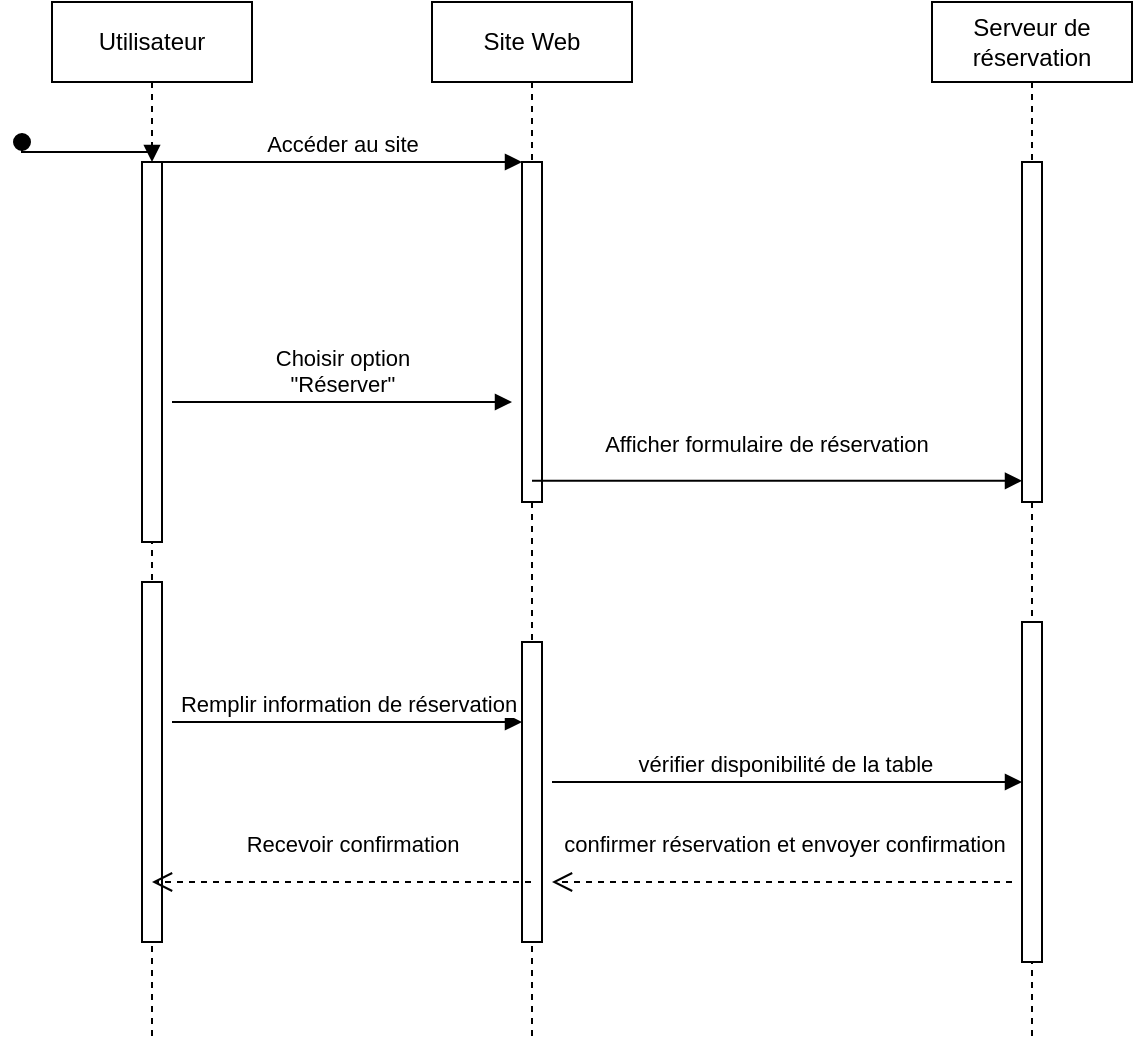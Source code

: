 <mxfile version="24.2.2" type="google">
  <diagram name="Page-1" id="2YBvvXClWsGukQMizWep">
    <mxGraphModel grid="1" page="1" gridSize="10" guides="1" tooltips="1" connect="1" arrows="1" fold="1" pageScale="1" pageWidth="850" pageHeight="1100" math="0" shadow="0">
      <root>
        <mxCell id="0" />
        <mxCell id="1" parent="0" />
        <mxCell id="aM9ryv3xv72pqoxQDRHE-1" value="Utilisateur" style="shape=umlLifeline;perimeter=lifelinePerimeter;whiteSpace=wrap;html=1;container=0;dropTarget=0;collapsible=0;recursiveResize=0;outlineConnect=0;portConstraint=eastwest;newEdgeStyle={&quot;edgeStyle&quot;:&quot;elbowEdgeStyle&quot;,&quot;elbow&quot;:&quot;vertical&quot;,&quot;curved&quot;:0,&quot;rounded&quot;:0};" vertex="1" parent="1">
          <mxGeometry x="40" y="40" width="100" height="520" as="geometry" />
        </mxCell>
        <mxCell id="aM9ryv3xv72pqoxQDRHE-2" value="" style="html=1;points=[];perimeter=orthogonalPerimeter;outlineConnect=0;targetShapes=umlLifeline;portConstraint=eastwest;newEdgeStyle={&quot;edgeStyle&quot;:&quot;elbowEdgeStyle&quot;,&quot;elbow&quot;:&quot;vertical&quot;,&quot;curved&quot;:0,&quot;rounded&quot;:0};" vertex="1" parent="aM9ryv3xv72pqoxQDRHE-1">
          <mxGeometry x="45" y="80" width="10" height="190" as="geometry" />
        </mxCell>
        <mxCell id="aM9ryv3xv72pqoxQDRHE-3" value="" style="html=1;verticalAlign=bottom;startArrow=oval;endArrow=block;startSize=8;edgeStyle=elbowEdgeStyle;elbow=vertical;curved=0;rounded=0;" edge="1" parent="aM9ryv3xv72pqoxQDRHE-1" target="aM9ryv3xv72pqoxQDRHE-2">
          <mxGeometry relative="1" as="geometry">
            <mxPoint x="-15" y="70" as="sourcePoint" />
          </mxGeometry>
        </mxCell>
        <mxCell id="8Kxk1rxBcaH5mFvq1lXC-5" value="" style="html=1;points=[];perimeter=orthogonalPerimeter;outlineConnect=0;targetShapes=umlLifeline;portConstraint=eastwest;newEdgeStyle={&quot;edgeStyle&quot;:&quot;elbowEdgeStyle&quot;,&quot;elbow&quot;:&quot;vertical&quot;,&quot;curved&quot;:0,&quot;rounded&quot;:0};" vertex="1" parent="aM9ryv3xv72pqoxQDRHE-1">
          <mxGeometry x="45" y="290" width="10" height="180" as="geometry" />
        </mxCell>
        <mxCell id="aM9ryv3xv72pqoxQDRHE-5" value="Site Web" style="shape=umlLifeline;perimeter=lifelinePerimeter;whiteSpace=wrap;html=1;container=0;dropTarget=0;collapsible=0;recursiveResize=0;outlineConnect=0;portConstraint=eastwest;newEdgeStyle={&quot;edgeStyle&quot;:&quot;elbowEdgeStyle&quot;,&quot;elbow&quot;:&quot;vertical&quot;,&quot;curved&quot;:0,&quot;rounded&quot;:0};" vertex="1" parent="1">
          <mxGeometry x="230" y="40" width="100" height="520" as="geometry" />
        </mxCell>
        <mxCell id="aM9ryv3xv72pqoxQDRHE-6" value="" style="html=1;points=[];perimeter=orthogonalPerimeter;outlineConnect=0;targetShapes=umlLifeline;portConstraint=eastwest;newEdgeStyle={&quot;edgeStyle&quot;:&quot;elbowEdgeStyle&quot;,&quot;elbow&quot;:&quot;vertical&quot;,&quot;curved&quot;:0,&quot;rounded&quot;:0};" vertex="1" parent="aM9ryv3xv72pqoxQDRHE-5">
          <mxGeometry x="45" y="80" width="10" height="170" as="geometry" />
        </mxCell>
        <mxCell id="8Kxk1rxBcaH5mFvq1lXC-11" value="" style="html=1;points=[];perimeter=orthogonalPerimeter;outlineConnect=0;targetShapes=umlLifeline;portConstraint=eastwest;newEdgeStyle={&quot;edgeStyle&quot;:&quot;elbowEdgeStyle&quot;,&quot;elbow&quot;:&quot;vertical&quot;,&quot;curved&quot;:0,&quot;rounded&quot;:0};" vertex="1" parent="aM9ryv3xv72pqoxQDRHE-5">
          <mxGeometry x="45" y="320" width="10" height="150" as="geometry" />
        </mxCell>
        <mxCell id="aM9ryv3xv72pqoxQDRHE-7" value="Accéder au site" style="html=1;verticalAlign=bottom;endArrow=block;edgeStyle=elbowEdgeStyle;elbow=vertical;curved=0;rounded=0;" edge="1" parent="1" source="aM9ryv3xv72pqoxQDRHE-2" target="aM9ryv3xv72pqoxQDRHE-6">
          <mxGeometry relative="1" as="geometry">
            <mxPoint x="195" y="130" as="sourcePoint" />
            <Array as="points">
              <mxPoint x="180" y="120" />
            </Array>
          </mxGeometry>
        </mxCell>
        <mxCell id="8Kxk1rxBcaH5mFvq1lXC-1" value="Serveur de réservation" style="shape=umlLifeline;perimeter=lifelinePerimeter;whiteSpace=wrap;html=1;container=0;dropTarget=0;collapsible=0;recursiveResize=0;outlineConnect=0;portConstraint=eastwest;newEdgeStyle={&quot;edgeStyle&quot;:&quot;elbowEdgeStyle&quot;,&quot;elbow&quot;:&quot;vertical&quot;,&quot;curved&quot;:0,&quot;rounded&quot;:0};" vertex="1" parent="1">
          <mxGeometry x="480" y="40" width="100" height="520" as="geometry" />
        </mxCell>
        <mxCell id="8Kxk1rxBcaH5mFvq1lXC-2" value="" style="html=1;points=[];perimeter=orthogonalPerimeter;outlineConnect=0;targetShapes=umlLifeline;portConstraint=eastwest;newEdgeStyle={&quot;edgeStyle&quot;:&quot;elbowEdgeStyle&quot;,&quot;elbow&quot;:&quot;vertical&quot;,&quot;curved&quot;:0,&quot;rounded&quot;:0};" vertex="1" parent="8Kxk1rxBcaH5mFvq1lXC-1">
          <mxGeometry x="45" y="80" width="10" height="170" as="geometry" />
        </mxCell>
        <mxCell id="8Kxk1rxBcaH5mFvq1lXC-12" value="" style="html=1;points=[];perimeter=orthogonalPerimeter;outlineConnect=0;targetShapes=umlLifeline;portConstraint=eastwest;newEdgeStyle={&quot;edgeStyle&quot;:&quot;elbowEdgeStyle&quot;,&quot;elbow&quot;:&quot;vertical&quot;,&quot;curved&quot;:0,&quot;rounded&quot;:0};" vertex="1" parent="8Kxk1rxBcaH5mFvq1lXC-1">
          <mxGeometry x="45" y="310" width="10" height="170" as="geometry" />
        </mxCell>
        <mxCell id="8Kxk1rxBcaH5mFvq1lXC-3" value="Choisir option&lt;div&gt;&quot;Réserver&quot;&lt;/div&gt;" style="html=1;verticalAlign=bottom;endArrow=block;edgeStyle=elbowEdgeStyle;elbow=vertical;curved=0;rounded=0;" edge="1" parent="1">
          <mxGeometry relative="1" as="geometry">
            <mxPoint x="100" y="240" as="sourcePoint" />
            <Array as="points">
              <mxPoint x="185" y="240" />
            </Array>
            <mxPoint x="270" y="240" as="targetPoint" />
          </mxGeometry>
        </mxCell>
        <mxCell id="8Kxk1rxBcaH5mFvq1lXC-4" value="Afficher formulaire de réservation" style="html=1;verticalAlign=bottom;endArrow=block;edgeStyle=elbowEdgeStyle;elbow=vertical;curved=0;rounded=0;" edge="1" parent="1" target="8Kxk1rxBcaH5mFvq1lXC-2">
          <mxGeometry x="-0.048" y="9" relative="1" as="geometry">
            <mxPoint x="280" y="279.38" as="sourcePoint" />
            <Array as="points">
              <mxPoint x="365" y="279.38" />
            </Array>
            <mxPoint x="450" y="279.38" as="targetPoint" />
            <mxPoint as="offset" />
          </mxGeometry>
        </mxCell>
        <mxCell id="8Kxk1rxBcaH5mFvq1lXC-6" value="Remplir information de réservation" style="html=1;verticalAlign=bottom;endArrow=block;edgeStyle=elbowEdgeStyle;elbow=vertical;curved=0;rounded=0;" edge="1" parent="1" target="8Kxk1rxBcaH5mFvq1lXC-11">
          <mxGeometry relative="1" as="geometry">
            <mxPoint x="100" y="400" as="sourcePoint" />
            <Array as="points">
              <mxPoint x="185" y="400" />
            </Array>
            <mxPoint x="270" y="400" as="targetPoint" />
          </mxGeometry>
        </mxCell>
        <mxCell id="8Kxk1rxBcaH5mFvq1lXC-13" value="vérifier disponibilité de la table&amp;nbsp;" style="html=1;verticalAlign=bottom;endArrow=block;edgeStyle=elbowEdgeStyle;elbow=vertical;curved=0;rounded=0;" edge="1" parent="1" target="8Kxk1rxBcaH5mFvq1lXC-12">
          <mxGeometry relative="1" as="geometry">
            <mxPoint x="290" y="430" as="sourcePoint" />
            <Array as="points">
              <mxPoint x="375" y="430" />
            </Array>
            <mxPoint x="465" y="430" as="targetPoint" />
          </mxGeometry>
        </mxCell>
        <mxCell id="8Kxk1rxBcaH5mFvq1lXC-21" value="confirmer réservation et envoyer confirmation" style="html=1;verticalAlign=bottom;endArrow=open;dashed=1;endSize=8;edgeStyle=elbowEdgeStyle;elbow=horizontal;curved=0;rounded=0;" edge="1" parent="1">
          <mxGeometry x="-0.002" y="-10" relative="1" as="geometry">
            <mxPoint x="290" y="480" as="targetPoint" />
            <Array as="points">
              <mxPoint x="395" y="480" />
            </Array>
            <mxPoint x="520" y="480" as="sourcePoint" />
            <mxPoint x="1" as="offset" />
          </mxGeometry>
        </mxCell>
        <mxCell id="8Kxk1rxBcaH5mFvq1lXC-23" value="Recevoir confirmation" style="html=1;verticalAlign=bottom;endArrow=open;dashed=1;endSize=8;edgeStyle=elbowEdgeStyle;elbow=horizontal;curved=0;rounded=0;" edge="1" parent="1">
          <mxGeometry x="-0.055" y="-10" relative="1" as="geometry">
            <mxPoint x="90" y="480" as="targetPoint" />
            <Array as="points">
              <mxPoint x="230" y="470" />
              <mxPoint x="195" y="480" />
            </Array>
            <mxPoint x="279.5" y="480" as="sourcePoint" />
            <mxPoint as="offset" />
          </mxGeometry>
        </mxCell>
      </root>
    </mxGraphModel>
  </diagram>
</mxfile>
